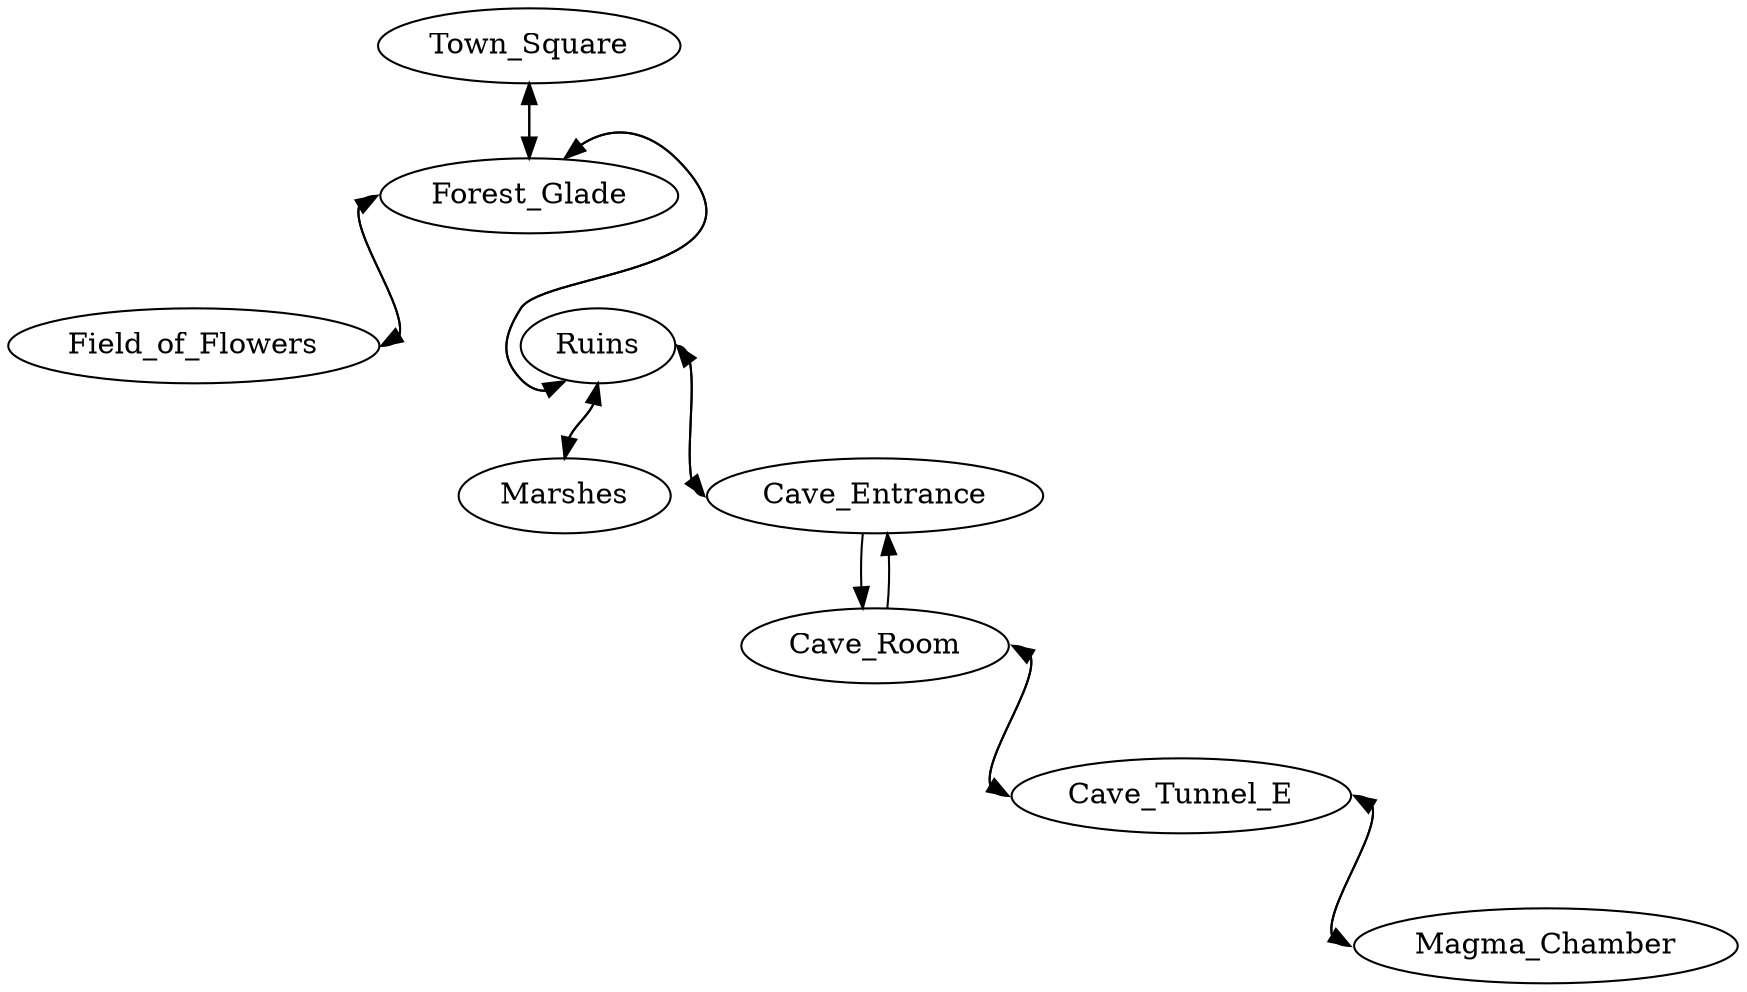 
digraph {
    Town_Square:s        -> Forest_Glade:n;
    Forest_Glade:n       -> Town_Square:s;
    Forest_Glade:w       -> Field_of_Flowers:e;
    Forest_Glade:ne      -> Ruins:sw;
    Ruins:s              -> Marshes:n;
    Ruins:sw             -> Forest_Glade:ne;
    Ruins:e              -> Cave_Entrance:w;
    Field_of_Flowers:e   -> Forest_Glade:w;
    Marshes:n            -> Ruins:s;
    Cave_Entrance:w      -> Ruins:e;
    Cave_Entrance        -> Cave_Room;
    Cave_Room            -> Cave_Entrance;
    Cave_Room:e          -> Cave_Tunnel_E:w;
    Cave_Tunnel_E:w      -> Cave_Room:e;
    Cave_Tunnel_E:e      -> Magma_Chamber:w;
    Magma_Chamber:w      -> Cave_Tunnel_E:e;
}
